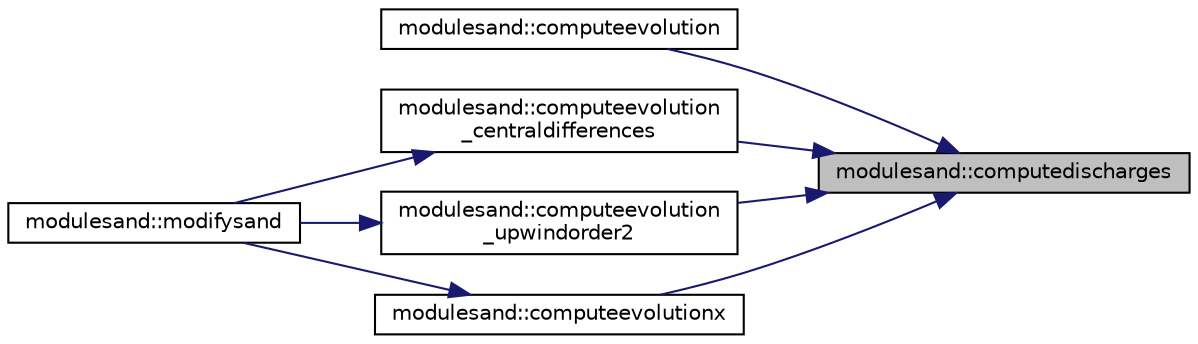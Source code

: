 digraph "modulesand::computedischarges"
{
 // LATEX_PDF_SIZE
  edge [fontname="Helvetica",fontsize="10",labelfontname="Helvetica",labelfontsize="10"];
  node [fontname="Helvetica",fontsize="10",shape=record];
  rankdir="RL";
  Node1 [label="modulesand::computedischarges",height=0.2,width=0.4,color="black", fillcolor="grey75", style="filled", fontcolor="black",tooltip=" "];
  Node1 -> Node2 [dir="back",color="midnightblue",fontsize="10",style="solid",fontname="Helvetica"];
  Node2 [label="modulesand::computeevolution",height=0.2,width=0.4,color="black", fillcolor="white", style="filled",URL="$namespacemodulesand.html#ad15b8bd8644b2a7c104622be042c70be",tooltip=" "];
  Node1 -> Node3 [dir="back",color="midnightblue",fontsize="10",style="solid",fontname="Helvetica"];
  Node3 [label="modulesand::computeevolution\l_centraldifferences",height=0.2,width=0.4,color="black", fillcolor="white", style="filled",URL="$namespacemodulesand.html#a0a0730547aa0d650a7bcc24395ba4cea",tooltip=" "];
  Node3 -> Node4 [dir="back",color="midnightblue",fontsize="10",style="solid",fontname="Helvetica"];
  Node4 [label="modulesand::modifysand",height=0.2,width=0.4,color="black", fillcolor="white", style="filled",URL="$namespacemodulesand.html#a72127773a460332746476a09b3380e49",tooltip=" "];
  Node1 -> Node5 [dir="back",color="midnightblue",fontsize="10",style="solid",fontname="Helvetica"];
  Node5 [label="modulesand::computeevolution\l_upwindorder2",height=0.2,width=0.4,color="black", fillcolor="white", style="filled",URL="$namespacemodulesand.html#ade72cd18189ac41b25eef5f7f97591dc",tooltip=" "];
  Node5 -> Node4 [dir="back",color="midnightblue",fontsize="10",style="solid",fontname="Helvetica"];
  Node1 -> Node6 [dir="back",color="midnightblue",fontsize="10",style="solid",fontname="Helvetica"];
  Node6 [label="modulesand::computeevolutionx",height=0.2,width=0.4,color="black", fillcolor="white", style="filled",URL="$namespacemodulesand.html#ad268df300c7a0630289b49a2bcd4c48a",tooltip=" "];
  Node6 -> Node4 [dir="back",color="midnightblue",fontsize="10",style="solid",fontname="Helvetica"];
}

